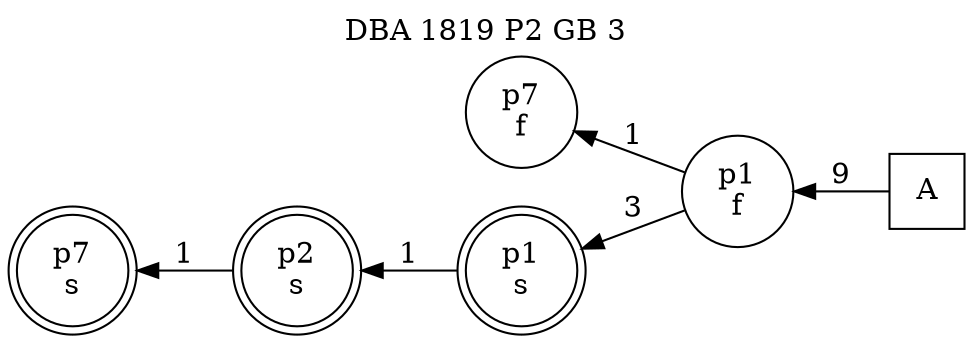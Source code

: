 digraph DBA_1819_P2_GB_3_GOOD {
labelloc="tl"
label= " DBA 1819 P2 GB 3 "
rankdir="RL";
"A" [shape="square" label="A"]
"p1_f" [shape="circle" label="p1
f"]
"p7_f" [shape="circle" label="p7
f"]
"p1_s" [shape="doublecircle" label="p1
s"]
"p2_s" [shape="doublecircle" label="p2
s"]
"p7_s" [shape="doublecircle" label="p7
s"]
"A" -> "p1_f" [ label=9]
"p1_f" -> "p7_f" [ label=1]
"p1_f" -> "p1_s" [ label=3]
"p1_s" -> "p2_s" [ label=1]
"p2_s" -> "p7_s" [ label=1]
}
